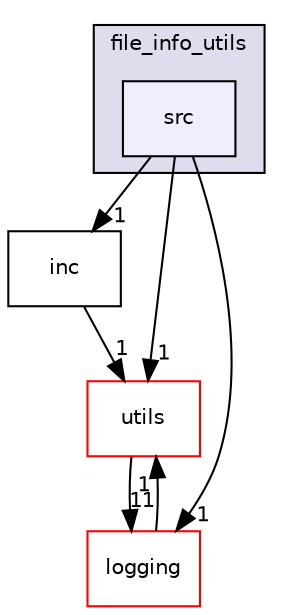 digraph "src/diagnostics_component/utils/file_info_utils/src" {
  compound=true
  node [ fontsize="10", fontname="Helvetica"];
  edge [ labelfontsize="10", labelfontname="Helvetica"];
  subgraph clusterdir_bfe26cce97e368d8bc4861cf3a93640b {
    graph [ bgcolor="#ddddee", pencolor="black", label="file_info_utils" fontname="Helvetica", fontsize="10", URL="dir_bfe26cce97e368d8bc4861cf3a93640b.html"]
  dir_f141d672bd3bb25d3cddfeb282ce306b [shape=box, label="src", style="filled", fillcolor="#eeeeff", pencolor="black", URL="dir_f141d672bd3bb25d3cddfeb282ce306b.html"];
  }
  dir_ce834063d4d11ed3cf47338e0c473a7c [shape=box label="inc" URL="dir_ce834063d4d11ed3cf47338e0c473a7c.html"];
  dir_b3320b59a4aa4a7431bc8488b87009bf [shape=box label="logging" fillcolor="white" style="filled" color="red" URL="dir_b3320b59a4aa4a7431bc8488b87009bf.html"];
  dir_313caf1132e152dd9b58bea13a4052ca [shape=box label="utils" fillcolor="white" style="filled" color="red" URL="dir_313caf1132e152dd9b58bea13a4052ca.html"];
  dir_ce834063d4d11ed3cf47338e0c473a7c->dir_313caf1132e152dd9b58bea13a4052ca [headlabel="1", labeldistance=1.5 headhref="dir_000067_000154.html"];
  dir_f141d672bd3bb25d3cddfeb282ce306b->dir_ce834063d4d11ed3cf47338e0c473a7c [headlabel="1", labeldistance=1.5 headhref="dir_000068_000067.html"];
  dir_f141d672bd3bb25d3cddfeb282ce306b->dir_b3320b59a4aa4a7431bc8488b87009bf [headlabel="1", labeldistance=1.5 headhref="dir_000068_000143.html"];
  dir_f141d672bd3bb25d3cddfeb282ce306b->dir_313caf1132e152dd9b58bea13a4052ca [headlabel="1", labeldistance=1.5 headhref="dir_000068_000154.html"];
  dir_b3320b59a4aa4a7431bc8488b87009bf->dir_313caf1132e152dd9b58bea13a4052ca [headlabel="1", labeldistance=1.5 headhref="dir_000143_000154.html"];
  dir_313caf1132e152dd9b58bea13a4052ca->dir_b3320b59a4aa4a7431bc8488b87009bf [headlabel="11", labeldistance=1.5 headhref="dir_000154_000143.html"];
}
